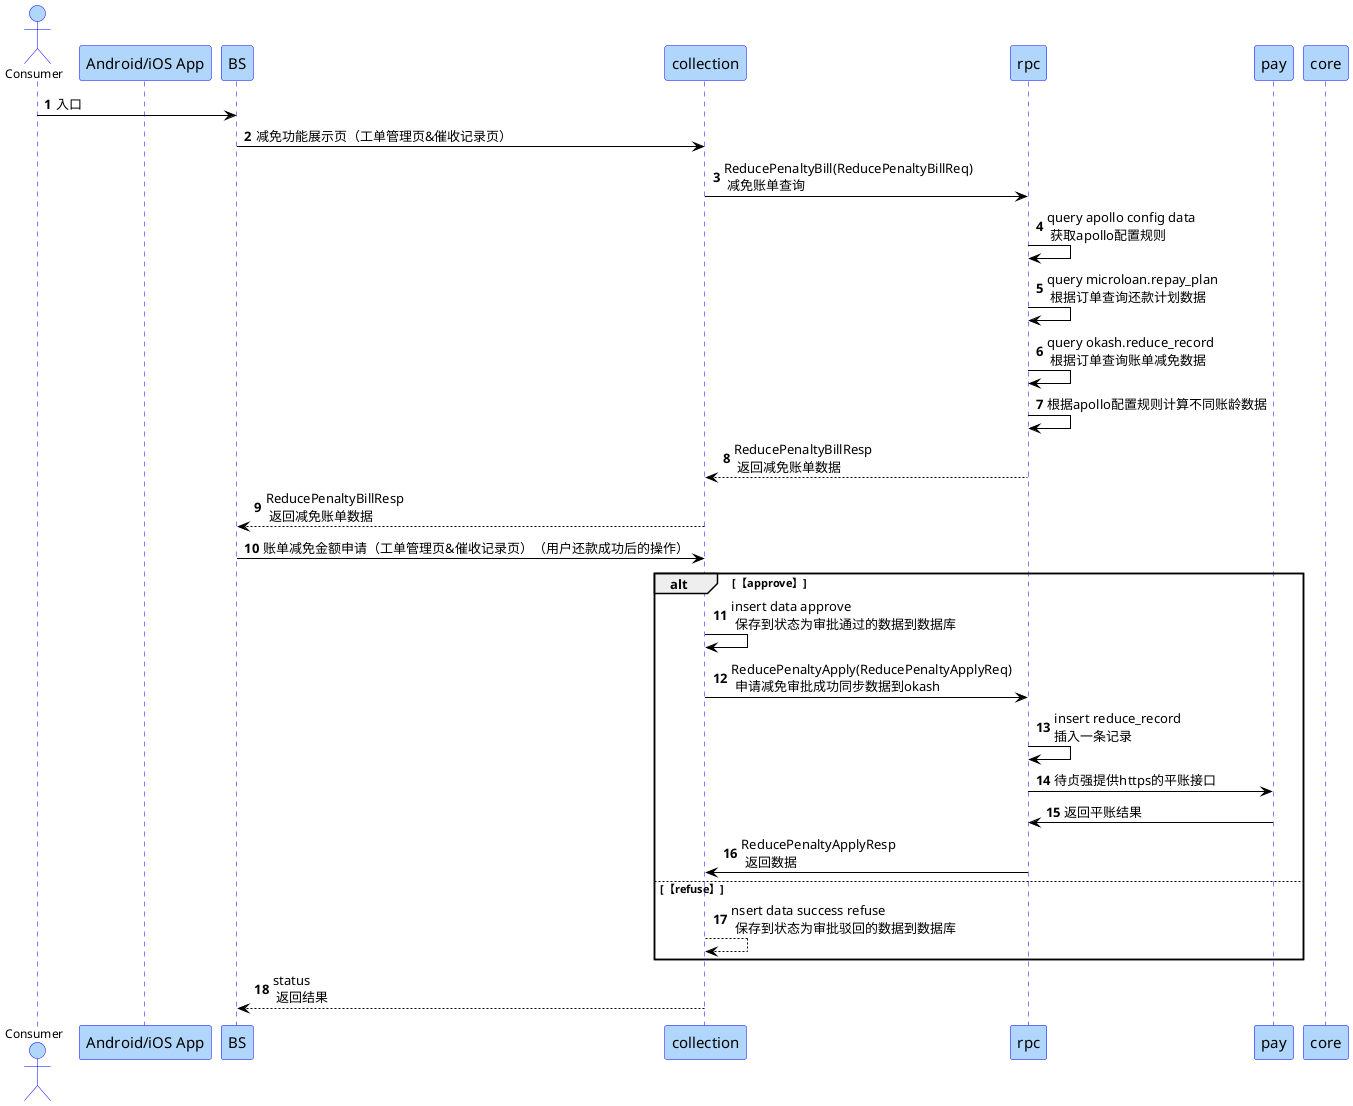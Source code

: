 @startuml
skinparam sequence {
  ArrowColor black
  LifeLineBorderColor blue
  LifeLineBackgroundColor #B0D7FB
  NoteBorderColor blue
  ParticipantBorderColor blue
  ParticipantBackgroundColor #B0D7FB
  ParticipantFontSize   15
  ActorBorderColor blue
  ActorBackgroundColor #B0D7FB
  ActorFontSize 12
}

autonumber

actor "Consumer" as consumer
participant "Android/iOS App" as  app
participant "BS" as  bs
participant "collection" as  collection
participant "rpc" as rpc
participant "pay" as  pay
participant "core" as  core

consumer->bs: 入口
bs->collection: 减免功能展示页（工单管理页&催收记录页）
collection->rpc:ReducePenaltyBill(ReducePenaltyBillReq)\n 减免账单查询
rpc->rpc:query apollo config data\n 获取apollo配置规则
rpc->rpc:query microloan.repay_plan\n 根据订单查询还款计划数据
rpc->rpc:query okash.reduce_record\n 根据订单查询账单减免数据
rpc->rpc: 根据apollo配置规则计算不同账龄数据
rpc-->collection:ReducePenaltyBillResp\n 返回减免账单数据
collection-->bs:ReducePenaltyBillResp\n 返回减免账单数据

bs->collection:账单减免金额申请（工单管理页&催收记录页）（用户还款成功后的操作）
alt 【approve】
    collection->collection: insert data approve  \n 保存到状态为审批通过的数据到数据库
    collection->rpc: ReducePenaltyApply(ReducePenaltyApplyReq)\n 申请减免审批成功同步数据到okash
    rpc->rpc: insert reduce_record\n插入一条记录
    rpc->pay: 待贞强提供https的平账接口
    pay->rpc: 返回平账结果
    rpc->collection: ReducePenaltyApplyResp\n 返回数据
else 【refuse】
    collection-->collection: nsert data success refuse  \n 保存到状态为审批驳回的数据到数据库
end
collection-->bs: status \n 返回结果

@enduml